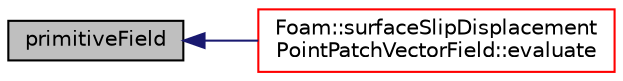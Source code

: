 digraph "primitiveField"
{
  bgcolor="transparent";
  edge [fontname="Helvetica",fontsize="10",labelfontname="Helvetica",labelfontsize="10"];
  node [fontname="Helvetica",fontsize="10",shape=record];
  rankdir="LR";
  Node1 [label="primitiveField",height=0.2,width=0.4,color="black", fillcolor="grey75", style="filled", fontcolor="black"];
  Node1 -> Node2 [dir="back",color="midnightblue",fontsize="10",style="solid",fontname="Helvetica"];
  Node2 [label="Foam::surfaceSlipDisplacement\lPointPatchVectorField::evaluate",height=0.2,width=0.4,color="red",URL="$a02587.html#a3b59c070ab0408e3bbb21927540159f4",tooltip="Update the patch field. "];
}
